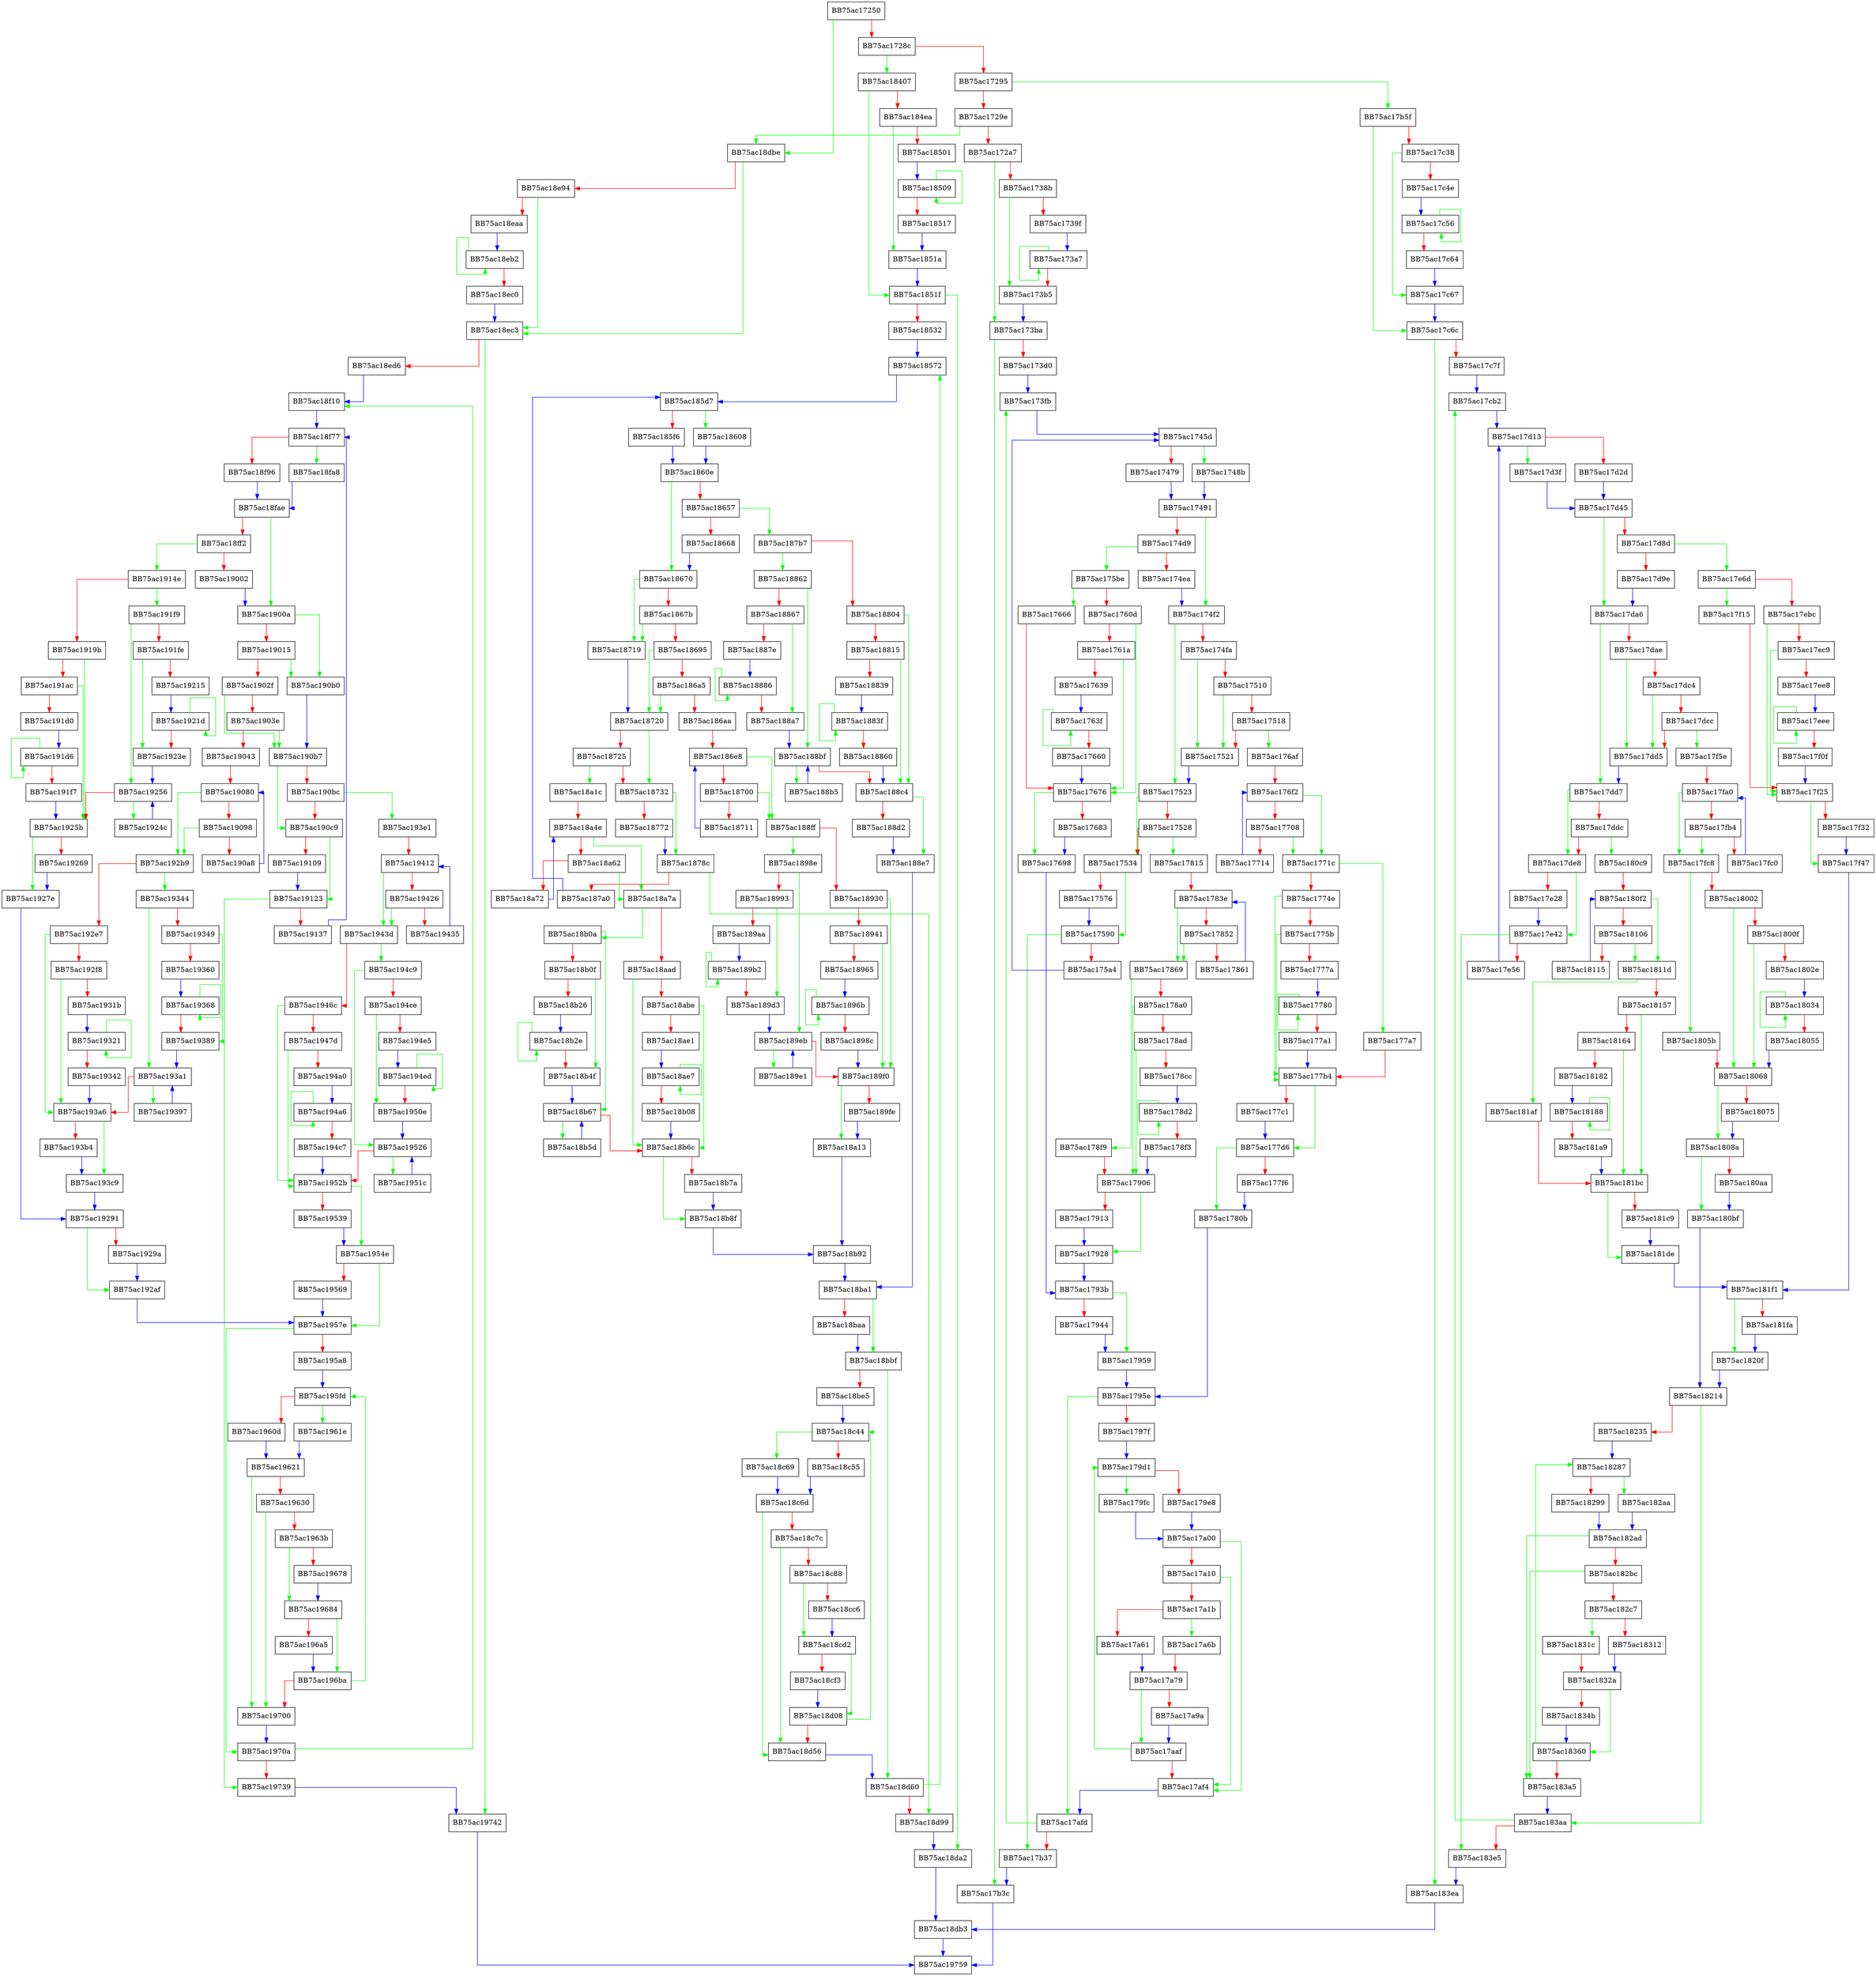 digraph ZSTD_compressBlock_fast_dictMatchState {
  node [shape="box"];
  graph [splines=ortho];
  BB75ac17250 -> BB75ac18dbe [color="green"];
  BB75ac17250 -> BB75ac1728c [color="red"];
  BB75ac1728c -> BB75ac18407 [color="green"];
  BB75ac1728c -> BB75ac17295 [color="red"];
  BB75ac17295 -> BB75ac17b5f [color="green"];
  BB75ac17295 -> BB75ac1729e [color="red"];
  BB75ac1729e -> BB75ac18dbe [color="green"];
  BB75ac1729e -> BB75ac172a7 [color="red"];
  BB75ac172a7 -> BB75ac173ba [color="green"];
  BB75ac172a7 -> BB75ac1738b [color="red"];
  BB75ac1738b -> BB75ac173b5 [color="green"];
  BB75ac1738b -> BB75ac1739f [color="red"];
  BB75ac1739f -> BB75ac173a7 [color="blue"];
  BB75ac173a7 -> BB75ac173a7 [color="green"];
  BB75ac173a7 -> BB75ac173b5 [color="red"];
  BB75ac173b5 -> BB75ac173ba [color="blue"];
  BB75ac173ba -> BB75ac17b3c [color="green"];
  BB75ac173ba -> BB75ac173d0 [color="red"];
  BB75ac173d0 -> BB75ac173fb [color="blue"];
  BB75ac173fb -> BB75ac1745d [color="blue"];
  BB75ac1745d -> BB75ac1748b [color="green"];
  BB75ac1745d -> BB75ac17479 [color="red"];
  BB75ac17479 -> BB75ac17491 [color="blue"];
  BB75ac1748b -> BB75ac17491 [color="blue"];
  BB75ac17491 -> BB75ac174f2 [color="green"];
  BB75ac17491 -> BB75ac174d9 [color="red"];
  BB75ac174d9 -> BB75ac175be [color="green"];
  BB75ac174d9 -> BB75ac174ea [color="red"];
  BB75ac174ea -> BB75ac174f2 [color="blue"];
  BB75ac174f2 -> BB75ac17523 [color="green"];
  BB75ac174f2 -> BB75ac174fa [color="red"];
  BB75ac174fa -> BB75ac17521 [color="green"];
  BB75ac174fa -> BB75ac17510 [color="red"];
  BB75ac17510 -> BB75ac17521 [color="green"];
  BB75ac17510 -> BB75ac17518 [color="red"];
  BB75ac17518 -> BB75ac176af [color="green"];
  BB75ac17518 -> BB75ac17521 [color="red"];
  BB75ac17521 -> BB75ac17523 [color="blue"];
  BB75ac17523 -> BB75ac17534 [color="green"];
  BB75ac17523 -> BB75ac17528 [color="red"];
  BB75ac17528 -> BB75ac17815 [color="green"];
  BB75ac17528 -> BB75ac17534 [color="red"];
  BB75ac17534 -> BB75ac17590 [color="green"];
  BB75ac17534 -> BB75ac17576 [color="red"];
  BB75ac17576 -> BB75ac17590 [color="blue"];
  BB75ac17590 -> BB75ac17b37 [color="green"];
  BB75ac17590 -> BB75ac175a4 [color="red"];
  BB75ac175a4 -> BB75ac1745d [color="blue"];
  BB75ac175be -> BB75ac17666 [color="green"];
  BB75ac175be -> BB75ac1760d [color="red"];
  BB75ac1760d -> BB75ac17676 [color="green"];
  BB75ac1760d -> BB75ac1761a [color="red"];
  BB75ac1761a -> BB75ac17676 [color="green"];
  BB75ac1761a -> BB75ac17639 [color="red"];
  BB75ac17639 -> BB75ac1763f [color="blue"];
  BB75ac1763f -> BB75ac1763f [color="green"];
  BB75ac1763f -> BB75ac17660 [color="red"];
  BB75ac17660 -> BB75ac17676 [color="blue"];
  BB75ac17666 -> BB75ac17676 [color="red"];
  BB75ac17676 -> BB75ac17698 [color="green"];
  BB75ac17676 -> BB75ac17683 [color="red"];
  BB75ac17683 -> BB75ac17698 [color="blue"];
  BB75ac17698 -> BB75ac1793b [color="blue"];
  BB75ac176af -> BB75ac176f2 [color="red"];
  BB75ac176f2 -> BB75ac1771c [color="green"];
  BB75ac176f2 -> BB75ac17708 [color="red"];
  BB75ac17708 -> BB75ac1771c [color="green"];
  BB75ac17708 -> BB75ac17714 [color="red"];
  BB75ac17714 -> BB75ac176f2 [color="blue"];
  BB75ac1771c -> BB75ac177a7 [color="green"];
  BB75ac1771c -> BB75ac1774e [color="red"];
  BB75ac1774e -> BB75ac177b4 [color="green"];
  BB75ac1774e -> BB75ac1775b [color="red"];
  BB75ac1775b -> BB75ac177b4 [color="green"];
  BB75ac1775b -> BB75ac1777a [color="red"];
  BB75ac1777a -> BB75ac17780 [color="blue"];
  BB75ac17780 -> BB75ac17780 [color="green"];
  BB75ac17780 -> BB75ac177a1 [color="red"];
  BB75ac177a1 -> BB75ac177b4 [color="blue"];
  BB75ac177a7 -> BB75ac177b4 [color="red"];
  BB75ac177b4 -> BB75ac177d6 [color="green"];
  BB75ac177b4 -> BB75ac177c1 [color="red"];
  BB75ac177c1 -> BB75ac177d6 [color="blue"];
  BB75ac177d6 -> BB75ac1780b [color="green"];
  BB75ac177d6 -> BB75ac177f6 [color="red"];
  BB75ac177f6 -> BB75ac1780b [color="blue"];
  BB75ac1780b -> BB75ac1795e [color="blue"];
  BB75ac17815 -> BB75ac1783e [color="red"];
  BB75ac1783e -> BB75ac17869 [color="green"];
  BB75ac1783e -> BB75ac17852 [color="red"];
  BB75ac17852 -> BB75ac17869 [color="green"];
  BB75ac17852 -> BB75ac17861 [color="red"];
  BB75ac17861 -> BB75ac1783e [color="blue"];
  BB75ac17869 -> BB75ac178f9 [color="green"];
  BB75ac17869 -> BB75ac178a0 [color="red"];
  BB75ac178a0 -> BB75ac17906 [color="green"];
  BB75ac178a0 -> BB75ac178ad [color="red"];
  BB75ac178ad -> BB75ac17906 [color="green"];
  BB75ac178ad -> BB75ac178cc [color="red"];
  BB75ac178cc -> BB75ac178d2 [color="blue"];
  BB75ac178d2 -> BB75ac178d2 [color="green"];
  BB75ac178d2 -> BB75ac178f3 [color="red"];
  BB75ac178f3 -> BB75ac17906 [color="blue"];
  BB75ac178f9 -> BB75ac17906 [color="red"];
  BB75ac17906 -> BB75ac17928 [color="green"];
  BB75ac17906 -> BB75ac17913 [color="red"];
  BB75ac17913 -> BB75ac17928 [color="blue"];
  BB75ac17928 -> BB75ac1793b [color="blue"];
  BB75ac1793b -> BB75ac17959 [color="green"];
  BB75ac1793b -> BB75ac17944 [color="red"];
  BB75ac17944 -> BB75ac17959 [color="blue"];
  BB75ac17959 -> BB75ac1795e [color="blue"];
  BB75ac1795e -> BB75ac17afd [color="green"];
  BB75ac1795e -> BB75ac1797f [color="red"];
  BB75ac1797f -> BB75ac179d1 [color="blue"];
  BB75ac179d1 -> BB75ac179fc [color="green"];
  BB75ac179d1 -> BB75ac179e8 [color="red"];
  BB75ac179e8 -> BB75ac17a00 [color="blue"];
  BB75ac179fc -> BB75ac17a00 [color="blue"];
  BB75ac17a00 -> BB75ac17af4 [color="green"];
  BB75ac17a00 -> BB75ac17a10 [color="red"];
  BB75ac17a10 -> BB75ac17af4 [color="green"];
  BB75ac17a10 -> BB75ac17a1b [color="red"];
  BB75ac17a1b -> BB75ac17a6b [color="green"];
  BB75ac17a1b -> BB75ac17a61 [color="red"];
  BB75ac17a61 -> BB75ac17a79 [color="blue"];
  BB75ac17a6b -> BB75ac17a79 [color="red"];
  BB75ac17a79 -> BB75ac17aaf [color="green"];
  BB75ac17a79 -> BB75ac17a9a [color="red"];
  BB75ac17a9a -> BB75ac17aaf [color="blue"];
  BB75ac17aaf -> BB75ac179d1 [color="green"];
  BB75ac17aaf -> BB75ac17af4 [color="red"];
  BB75ac17af4 -> BB75ac17afd [color="blue"];
  BB75ac17afd -> BB75ac173fb [color="green"];
  BB75ac17afd -> BB75ac17b37 [color="red"];
  BB75ac17b37 -> BB75ac17b3c [color="blue"];
  BB75ac17b3c -> BB75ac19759 [color="blue"];
  BB75ac17b5f -> BB75ac17c6c [color="green"];
  BB75ac17b5f -> BB75ac17c38 [color="red"];
  BB75ac17c38 -> BB75ac17c67 [color="green"];
  BB75ac17c38 -> BB75ac17c4e [color="red"];
  BB75ac17c4e -> BB75ac17c56 [color="blue"];
  BB75ac17c56 -> BB75ac17c56 [color="green"];
  BB75ac17c56 -> BB75ac17c64 [color="red"];
  BB75ac17c64 -> BB75ac17c67 [color="blue"];
  BB75ac17c67 -> BB75ac17c6c [color="blue"];
  BB75ac17c6c -> BB75ac183ea [color="green"];
  BB75ac17c6c -> BB75ac17c7f [color="red"];
  BB75ac17c7f -> BB75ac17cb2 [color="blue"];
  BB75ac17cb2 -> BB75ac17d13 [color="blue"];
  BB75ac17d13 -> BB75ac17d3f [color="green"];
  BB75ac17d13 -> BB75ac17d2d [color="red"];
  BB75ac17d2d -> BB75ac17d45 [color="blue"];
  BB75ac17d3f -> BB75ac17d45 [color="blue"];
  BB75ac17d45 -> BB75ac17da6 [color="green"];
  BB75ac17d45 -> BB75ac17d8d [color="red"];
  BB75ac17d8d -> BB75ac17e6d [color="green"];
  BB75ac17d8d -> BB75ac17d9e [color="red"];
  BB75ac17d9e -> BB75ac17da6 [color="blue"];
  BB75ac17da6 -> BB75ac17dd7 [color="green"];
  BB75ac17da6 -> BB75ac17dae [color="red"];
  BB75ac17dae -> BB75ac17dd5 [color="green"];
  BB75ac17dae -> BB75ac17dc4 [color="red"];
  BB75ac17dc4 -> BB75ac17dd5 [color="green"];
  BB75ac17dc4 -> BB75ac17dcc [color="red"];
  BB75ac17dcc -> BB75ac17f5e [color="green"];
  BB75ac17dcc -> BB75ac17dd5 [color="red"];
  BB75ac17dd5 -> BB75ac17dd7 [color="blue"];
  BB75ac17dd7 -> BB75ac17de8 [color="green"];
  BB75ac17dd7 -> BB75ac17ddc [color="red"];
  BB75ac17ddc -> BB75ac180c9 [color="green"];
  BB75ac17ddc -> BB75ac17de8 [color="red"];
  BB75ac17de8 -> BB75ac17e42 [color="green"];
  BB75ac17de8 -> BB75ac17e28 [color="red"];
  BB75ac17e28 -> BB75ac17e42 [color="blue"];
  BB75ac17e42 -> BB75ac183e5 [color="green"];
  BB75ac17e42 -> BB75ac17e56 [color="red"];
  BB75ac17e56 -> BB75ac17d13 [color="blue"];
  BB75ac17e6d -> BB75ac17f15 [color="green"];
  BB75ac17e6d -> BB75ac17ebc [color="red"];
  BB75ac17ebc -> BB75ac17f25 [color="green"];
  BB75ac17ebc -> BB75ac17ec9 [color="red"];
  BB75ac17ec9 -> BB75ac17f25 [color="green"];
  BB75ac17ec9 -> BB75ac17ee8 [color="red"];
  BB75ac17ee8 -> BB75ac17eee [color="blue"];
  BB75ac17eee -> BB75ac17eee [color="green"];
  BB75ac17eee -> BB75ac17f0f [color="red"];
  BB75ac17f0f -> BB75ac17f25 [color="blue"];
  BB75ac17f15 -> BB75ac17f25 [color="red"];
  BB75ac17f25 -> BB75ac17f47 [color="green"];
  BB75ac17f25 -> BB75ac17f32 [color="red"];
  BB75ac17f32 -> BB75ac17f47 [color="blue"];
  BB75ac17f47 -> BB75ac181f1 [color="blue"];
  BB75ac17f5e -> BB75ac17fa0 [color="red"];
  BB75ac17fa0 -> BB75ac17fc8 [color="green"];
  BB75ac17fa0 -> BB75ac17fb4 [color="red"];
  BB75ac17fb4 -> BB75ac17fc8 [color="green"];
  BB75ac17fb4 -> BB75ac17fc0 [color="red"];
  BB75ac17fc0 -> BB75ac17fa0 [color="blue"];
  BB75ac17fc8 -> BB75ac1805b [color="green"];
  BB75ac17fc8 -> BB75ac18002 [color="red"];
  BB75ac18002 -> BB75ac18068 [color="green"];
  BB75ac18002 -> BB75ac1800f [color="red"];
  BB75ac1800f -> BB75ac18068 [color="green"];
  BB75ac1800f -> BB75ac1802e [color="red"];
  BB75ac1802e -> BB75ac18034 [color="blue"];
  BB75ac18034 -> BB75ac18034 [color="green"];
  BB75ac18034 -> BB75ac18055 [color="red"];
  BB75ac18055 -> BB75ac18068 [color="blue"];
  BB75ac1805b -> BB75ac18068 [color="red"];
  BB75ac18068 -> BB75ac1808a [color="green"];
  BB75ac18068 -> BB75ac18075 [color="red"];
  BB75ac18075 -> BB75ac1808a [color="blue"];
  BB75ac1808a -> BB75ac180bf [color="green"];
  BB75ac1808a -> BB75ac180aa [color="red"];
  BB75ac180aa -> BB75ac180bf [color="blue"];
  BB75ac180bf -> BB75ac18214 [color="blue"];
  BB75ac180c9 -> BB75ac180f2 [color="red"];
  BB75ac180f2 -> BB75ac1811d [color="green"];
  BB75ac180f2 -> BB75ac18106 [color="red"];
  BB75ac18106 -> BB75ac1811d [color="green"];
  BB75ac18106 -> BB75ac18115 [color="red"];
  BB75ac18115 -> BB75ac180f2 [color="blue"];
  BB75ac1811d -> BB75ac181af [color="green"];
  BB75ac1811d -> BB75ac18157 [color="red"];
  BB75ac18157 -> BB75ac181bc [color="green"];
  BB75ac18157 -> BB75ac18164 [color="red"];
  BB75ac18164 -> BB75ac181bc [color="green"];
  BB75ac18164 -> BB75ac18182 [color="red"];
  BB75ac18182 -> BB75ac18188 [color="blue"];
  BB75ac18188 -> BB75ac18188 [color="green"];
  BB75ac18188 -> BB75ac181a9 [color="red"];
  BB75ac181a9 -> BB75ac181bc [color="blue"];
  BB75ac181af -> BB75ac181bc [color="red"];
  BB75ac181bc -> BB75ac181de [color="green"];
  BB75ac181bc -> BB75ac181c9 [color="red"];
  BB75ac181c9 -> BB75ac181de [color="blue"];
  BB75ac181de -> BB75ac181f1 [color="blue"];
  BB75ac181f1 -> BB75ac1820f [color="green"];
  BB75ac181f1 -> BB75ac181fa [color="red"];
  BB75ac181fa -> BB75ac1820f [color="blue"];
  BB75ac1820f -> BB75ac18214 [color="blue"];
  BB75ac18214 -> BB75ac183aa [color="green"];
  BB75ac18214 -> BB75ac18235 [color="red"];
  BB75ac18235 -> BB75ac18287 [color="blue"];
  BB75ac18287 -> BB75ac182aa [color="green"];
  BB75ac18287 -> BB75ac18299 [color="red"];
  BB75ac18299 -> BB75ac182ad [color="blue"];
  BB75ac182aa -> BB75ac182ad [color="blue"];
  BB75ac182ad -> BB75ac183a5 [color="green"];
  BB75ac182ad -> BB75ac182bc [color="red"];
  BB75ac182bc -> BB75ac183a5 [color="green"];
  BB75ac182bc -> BB75ac182c7 [color="red"];
  BB75ac182c7 -> BB75ac1831c [color="green"];
  BB75ac182c7 -> BB75ac18312 [color="red"];
  BB75ac18312 -> BB75ac1832a [color="blue"];
  BB75ac1831c -> BB75ac1832a [color="red"];
  BB75ac1832a -> BB75ac18360 [color="green"];
  BB75ac1832a -> BB75ac1834b [color="red"];
  BB75ac1834b -> BB75ac18360 [color="blue"];
  BB75ac18360 -> BB75ac18287 [color="green"];
  BB75ac18360 -> BB75ac183a5 [color="red"];
  BB75ac183a5 -> BB75ac183aa [color="blue"];
  BB75ac183aa -> BB75ac17cb2 [color="green"];
  BB75ac183aa -> BB75ac183e5 [color="red"];
  BB75ac183e5 -> BB75ac183ea [color="blue"];
  BB75ac183ea -> BB75ac18db3 [color="blue"];
  BB75ac18407 -> BB75ac1851f [color="green"];
  BB75ac18407 -> BB75ac184ea [color="red"];
  BB75ac184ea -> BB75ac1851a [color="green"];
  BB75ac184ea -> BB75ac18501 [color="red"];
  BB75ac18501 -> BB75ac18509 [color="blue"];
  BB75ac18509 -> BB75ac18509 [color="green"];
  BB75ac18509 -> BB75ac18517 [color="red"];
  BB75ac18517 -> BB75ac1851a [color="blue"];
  BB75ac1851a -> BB75ac1851f [color="blue"];
  BB75ac1851f -> BB75ac18da2 [color="green"];
  BB75ac1851f -> BB75ac18532 [color="red"];
  BB75ac18532 -> BB75ac18572 [color="blue"];
  BB75ac18572 -> BB75ac185d7 [color="blue"];
  BB75ac185d7 -> BB75ac18608 [color="green"];
  BB75ac185d7 -> BB75ac185f6 [color="red"];
  BB75ac185f6 -> BB75ac1860e [color="blue"];
  BB75ac18608 -> BB75ac1860e [color="blue"];
  BB75ac1860e -> BB75ac18670 [color="green"];
  BB75ac1860e -> BB75ac18657 [color="red"];
  BB75ac18657 -> BB75ac187b7 [color="green"];
  BB75ac18657 -> BB75ac18668 [color="red"];
  BB75ac18668 -> BB75ac18670 [color="blue"];
  BB75ac18670 -> BB75ac18719 [color="green"];
  BB75ac18670 -> BB75ac1867b [color="red"];
  BB75ac1867b -> BB75ac18719 [color="green"];
  BB75ac1867b -> BB75ac18695 [color="red"];
  BB75ac18695 -> BB75ac18720 [color="green"];
  BB75ac18695 -> BB75ac186a5 [color="red"];
  BB75ac186a5 -> BB75ac18720 [color="green"];
  BB75ac186a5 -> BB75ac186aa [color="red"];
  BB75ac186aa -> BB75ac186e8 [color="red"];
  BB75ac186e8 -> BB75ac188ff [color="green"];
  BB75ac186e8 -> BB75ac18700 [color="red"];
  BB75ac18700 -> BB75ac188ff [color="green"];
  BB75ac18700 -> BB75ac18711 [color="red"];
  BB75ac18711 -> BB75ac186e8 [color="blue"];
  BB75ac18719 -> BB75ac18720 [color="blue"];
  BB75ac18720 -> BB75ac18732 [color="green"];
  BB75ac18720 -> BB75ac18725 [color="red"];
  BB75ac18725 -> BB75ac18a1c [color="green"];
  BB75ac18725 -> BB75ac18732 [color="red"];
  BB75ac18732 -> BB75ac1878c [color="green"];
  BB75ac18732 -> BB75ac18772 [color="red"];
  BB75ac18772 -> BB75ac1878c [color="blue"];
  BB75ac1878c -> BB75ac18d99 [color="green"];
  BB75ac1878c -> BB75ac187a0 [color="red"];
  BB75ac187a0 -> BB75ac185d7 [color="blue"];
  BB75ac187b7 -> BB75ac18862 [color="green"];
  BB75ac187b7 -> BB75ac18804 [color="red"];
  BB75ac18804 -> BB75ac188c4 [color="green"];
  BB75ac18804 -> BB75ac18815 [color="red"];
  BB75ac18815 -> BB75ac188c4 [color="green"];
  BB75ac18815 -> BB75ac18839 [color="red"];
  BB75ac18839 -> BB75ac1883f [color="blue"];
  BB75ac1883f -> BB75ac1883f [color="green"];
  BB75ac1883f -> BB75ac18860 [color="red"];
  BB75ac18860 -> BB75ac188c4 [color="blue"];
  BB75ac18862 -> BB75ac188bf [color="green"];
  BB75ac18862 -> BB75ac18867 [color="red"];
  BB75ac18867 -> BB75ac188a7 [color="green"];
  BB75ac18867 -> BB75ac1887e [color="red"];
  BB75ac1887e -> BB75ac18886 [color="blue"];
  BB75ac18886 -> BB75ac18886 [color="green"];
  BB75ac18886 -> BB75ac188a7 [color="red"];
  BB75ac188a7 -> BB75ac188bf [color="blue"];
  BB75ac188b5 -> BB75ac188bf [color="blue"];
  BB75ac188bf -> BB75ac188b5 [color="green"];
  BB75ac188bf -> BB75ac188c4 [color="red"];
  BB75ac188c4 -> BB75ac188e7 [color="green"];
  BB75ac188c4 -> BB75ac188d2 [color="red"];
  BB75ac188d2 -> BB75ac188e7 [color="blue"];
  BB75ac188e7 -> BB75ac18ba1 [color="blue"];
  BB75ac188ff -> BB75ac1898e [color="green"];
  BB75ac188ff -> BB75ac18930 [color="red"];
  BB75ac18930 -> BB75ac189f0 [color="green"];
  BB75ac18930 -> BB75ac18941 [color="red"];
  BB75ac18941 -> BB75ac189f0 [color="green"];
  BB75ac18941 -> BB75ac18965 [color="red"];
  BB75ac18965 -> BB75ac1896b [color="blue"];
  BB75ac1896b -> BB75ac1896b [color="green"];
  BB75ac1896b -> BB75ac1898c [color="red"];
  BB75ac1898c -> BB75ac189f0 [color="blue"];
  BB75ac1898e -> BB75ac189eb [color="green"];
  BB75ac1898e -> BB75ac18993 [color="red"];
  BB75ac18993 -> BB75ac189d3 [color="green"];
  BB75ac18993 -> BB75ac189aa [color="red"];
  BB75ac189aa -> BB75ac189b2 [color="blue"];
  BB75ac189b2 -> BB75ac189b2 [color="green"];
  BB75ac189b2 -> BB75ac189d3 [color="red"];
  BB75ac189d3 -> BB75ac189eb [color="blue"];
  BB75ac189e1 -> BB75ac189eb [color="blue"];
  BB75ac189eb -> BB75ac189e1 [color="green"];
  BB75ac189eb -> BB75ac189f0 [color="red"];
  BB75ac189f0 -> BB75ac18a13 [color="green"];
  BB75ac189f0 -> BB75ac189fe [color="red"];
  BB75ac189fe -> BB75ac18a13 [color="blue"];
  BB75ac18a13 -> BB75ac18b92 [color="blue"];
  BB75ac18a1c -> BB75ac18a4e [color="red"];
  BB75ac18a4e -> BB75ac18a7a [color="green"];
  BB75ac18a4e -> BB75ac18a62 [color="red"];
  BB75ac18a62 -> BB75ac18a7a [color="green"];
  BB75ac18a62 -> BB75ac18a72 [color="red"];
  BB75ac18a72 -> BB75ac18a4e [color="blue"];
  BB75ac18a7a -> BB75ac18b0a [color="green"];
  BB75ac18a7a -> BB75ac18aad [color="red"];
  BB75ac18aad -> BB75ac18b6c [color="green"];
  BB75ac18aad -> BB75ac18abe [color="red"];
  BB75ac18abe -> BB75ac18b6c [color="green"];
  BB75ac18abe -> BB75ac18ae1 [color="red"];
  BB75ac18ae1 -> BB75ac18ae7 [color="blue"];
  BB75ac18ae7 -> BB75ac18ae7 [color="green"];
  BB75ac18ae7 -> BB75ac18b08 [color="red"];
  BB75ac18b08 -> BB75ac18b6c [color="blue"];
  BB75ac18b0a -> BB75ac18b67 [color="green"];
  BB75ac18b0a -> BB75ac18b0f [color="red"];
  BB75ac18b0f -> BB75ac18b4f [color="green"];
  BB75ac18b0f -> BB75ac18b26 [color="red"];
  BB75ac18b26 -> BB75ac18b2e [color="blue"];
  BB75ac18b2e -> BB75ac18b2e [color="green"];
  BB75ac18b2e -> BB75ac18b4f [color="red"];
  BB75ac18b4f -> BB75ac18b67 [color="blue"];
  BB75ac18b5d -> BB75ac18b67 [color="blue"];
  BB75ac18b67 -> BB75ac18b5d [color="green"];
  BB75ac18b67 -> BB75ac18b6c [color="red"];
  BB75ac18b6c -> BB75ac18b8f [color="green"];
  BB75ac18b6c -> BB75ac18b7a [color="red"];
  BB75ac18b7a -> BB75ac18b8f [color="blue"];
  BB75ac18b8f -> BB75ac18b92 [color="blue"];
  BB75ac18b92 -> BB75ac18ba1 [color="blue"];
  BB75ac18ba1 -> BB75ac18bbf [color="green"];
  BB75ac18ba1 -> BB75ac18baa [color="red"];
  BB75ac18baa -> BB75ac18bbf [color="blue"];
  BB75ac18bbf -> BB75ac18d60 [color="green"];
  BB75ac18bbf -> BB75ac18be5 [color="red"];
  BB75ac18be5 -> BB75ac18c44 [color="blue"];
  BB75ac18c44 -> BB75ac18c69 [color="green"];
  BB75ac18c44 -> BB75ac18c55 [color="red"];
  BB75ac18c55 -> BB75ac18c6d [color="blue"];
  BB75ac18c69 -> BB75ac18c6d [color="blue"];
  BB75ac18c6d -> BB75ac18d56 [color="green"];
  BB75ac18c6d -> BB75ac18c7c [color="red"];
  BB75ac18c7c -> BB75ac18d56 [color="green"];
  BB75ac18c7c -> BB75ac18c88 [color="red"];
  BB75ac18c88 -> BB75ac18cd2 [color="green"];
  BB75ac18c88 -> BB75ac18cc6 [color="red"];
  BB75ac18cc6 -> BB75ac18cd2 [color="blue"];
  BB75ac18cd2 -> BB75ac18d08 [color="green"];
  BB75ac18cd2 -> BB75ac18cf3 [color="red"];
  BB75ac18cf3 -> BB75ac18d08 [color="blue"];
  BB75ac18d08 -> BB75ac18c44 [color="green"];
  BB75ac18d08 -> BB75ac18d56 [color="red"];
  BB75ac18d56 -> BB75ac18d60 [color="blue"];
  BB75ac18d60 -> BB75ac18572 [color="green"];
  BB75ac18d60 -> BB75ac18d99 [color="red"];
  BB75ac18d99 -> BB75ac18da2 [color="blue"];
  BB75ac18da2 -> BB75ac18db3 [color="blue"];
  BB75ac18db3 -> BB75ac19759 [color="blue"];
  BB75ac18dbe -> BB75ac18ec3 [color="green"];
  BB75ac18dbe -> BB75ac18e94 [color="red"];
  BB75ac18e94 -> BB75ac18ec3 [color="green"];
  BB75ac18e94 -> BB75ac18eaa [color="red"];
  BB75ac18eaa -> BB75ac18eb2 [color="blue"];
  BB75ac18eb2 -> BB75ac18eb2 [color="green"];
  BB75ac18eb2 -> BB75ac18ec0 [color="red"];
  BB75ac18ec0 -> BB75ac18ec3 [color="blue"];
  BB75ac18ec3 -> BB75ac19742 [color="green"];
  BB75ac18ec3 -> BB75ac18ed6 [color="red"];
  BB75ac18ed6 -> BB75ac18f10 [color="blue"];
  BB75ac18f10 -> BB75ac18f77 [color="blue"];
  BB75ac18f77 -> BB75ac18fa8 [color="green"];
  BB75ac18f77 -> BB75ac18f96 [color="red"];
  BB75ac18f96 -> BB75ac18fae [color="blue"];
  BB75ac18fa8 -> BB75ac18fae [color="blue"];
  BB75ac18fae -> BB75ac1900a [color="green"];
  BB75ac18fae -> BB75ac18ff2 [color="red"];
  BB75ac18ff2 -> BB75ac1914e [color="green"];
  BB75ac18ff2 -> BB75ac19002 [color="red"];
  BB75ac19002 -> BB75ac1900a [color="blue"];
  BB75ac1900a -> BB75ac190b0 [color="green"];
  BB75ac1900a -> BB75ac19015 [color="red"];
  BB75ac19015 -> BB75ac190b0 [color="green"];
  BB75ac19015 -> BB75ac1902f [color="red"];
  BB75ac1902f -> BB75ac190b7 [color="green"];
  BB75ac1902f -> BB75ac1903e [color="red"];
  BB75ac1903e -> BB75ac190b7 [color="green"];
  BB75ac1903e -> BB75ac19043 [color="red"];
  BB75ac19043 -> BB75ac19080 [color="red"];
  BB75ac19080 -> BB75ac192b9 [color="green"];
  BB75ac19080 -> BB75ac19098 [color="red"];
  BB75ac19098 -> BB75ac192b9 [color="green"];
  BB75ac19098 -> BB75ac190a8 [color="red"];
  BB75ac190a8 -> BB75ac19080 [color="blue"];
  BB75ac190b0 -> BB75ac190b7 [color="blue"];
  BB75ac190b7 -> BB75ac190c9 [color="green"];
  BB75ac190b7 -> BB75ac190bc [color="red"];
  BB75ac190bc -> BB75ac193e1 [color="green"];
  BB75ac190bc -> BB75ac190c9 [color="red"];
  BB75ac190c9 -> BB75ac19123 [color="green"];
  BB75ac190c9 -> BB75ac19109 [color="red"];
  BB75ac19109 -> BB75ac19123 [color="blue"];
  BB75ac19123 -> BB75ac19739 [color="green"];
  BB75ac19123 -> BB75ac19137 [color="red"];
  BB75ac19137 -> BB75ac18f77 [color="blue"];
  BB75ac1914e -> BB75ac191f9 [color="green"];
  BB75ac1914e -> BB75ac1919b [color="red"];
  BB75ac1919b -> BB75ac1925b [color="green"];
  BB75ac1919b -> BB75ac191ac [color="red"];
  BB75ac191ac -> BB75ac1925b [color="green"];
  BB75ac191ac -> BB75ac191d0 [color="red"];
  BB75ac191d0 -> BB75ac191d6 [color="blue"];
  BB75ac191d6 -> BB75ac191d6 [color="green"];
  BB75ac191d6 -> BB75ac191f7 [color="red"];
  BB75ac191f7 -> BB75ac1925b [color="blue"];
  BB75ac191f9 -> BB75ac19256 [color="green"];
  BB75ac191f9 -> BB75ac191fe [color="red"];
  BB75ac191fe -> BB75ac1923e [color="green"];
  BB75ac191fe -> BB75ac19215 [color="red"];
  BB75ac19215 -> BB75ac1921d [color="blue"];
  BB75ac1921d -> BB75ac1921d [color="green"];
  BB75ac1921d -> BB75ac1923e [color="red"];
  BB75ac1923e -> BB75ac19256 [color="blue"];
  BB75ac1924c -> BB75ac19256 [color="blue"];
  BB75ac19256 -> BB75ac1924c [color="green"];
  BB75ac19256 -> BB75ac1925b [color="red"];
  BB75ac1925b -> BB75ac1927e [color="green"];
  BB75ac1925b -> BB75ac19269 [color="red"];
  BB75ac19269 -> BB75ac1927e [color="blue"];
  BB75ac1927e -> BB75ac19291 [color="blue"];
  BB75ac19291 -> BB75ac192af [color="green"];
  BB75ac19291 -> BB75ac1929a [color="red"];
  BB75ac1929a -> BB75ac192af [color="blue"];
  BB75ac192af -> BB75ac1957e [color="blue"];
  BB75ac192b9 -> BB75ac19344 [color="green"];
  BB75ac192b9 -> BB75ac192e7 [color="red"];
  BB75ac192e7 -> BB75ac193a6 [color="green"];
  BB75ac192e7 -> BB75ac192f8 [color="red"];
  BB75ac192f8 -> BB75ac193a6 [color="green"];
  BB75ac192f8 -> BB75ac1931b [color="red"];
  BB75ac1931b -> BB75ac19321 [color="blue"];
  BB75ac19321 -> BB75ac19321 [color="green"];
  BB75ac19321 -> BB75ac19342 [color="red"];
  BB75ac19342 -> BB75ac193a6 [color="blue"];
  BB75ac19344 -> BB75ac193a1 [color="green"];
  BB75ac19344 -> BB75ac19349 [color="red"];
  BB75ac19349 -> BB75ac19389 [color="green"];
  BB75ac19349 -> BB75ac19360 [color="red"];
  BB75ac19360 -> BB75ac19368 [color="blue"];
  BB75ac19368 -> BB75ac19368 [color="green"];
  BB75ac19368 -> BB75ac19389 [color="red"];
  BB75ac19389 -> BB75ac193a1 [color="blue"];
  BB75ac19397 -> BB75ac193a1 [color="blue"];
  BB75ac193a1 -> BB75ac19397 [color="green"];
  BB75ac193a1 -> BB75ac193a6 [color="red"];
  BB75ac193a6 -> BB75ac193c9 [color="green"];
  BB75ac193a6 -> BB75ac193b4 [color="red"];
  BB75ac193b4 -> BB75ac193c9 [color="blue"];
  BB75ac193c9 -> BB75ac19291 [color="blue"];
  BB75ac193e1 -> BB75ac19412 [color="red"];
  BB75ac19412 -> BB75ac1943d [color="green"];
  BB75ac19412 -> BB75ac19426 [color="red"];
  BB75ac19426 -> BB75ac1943d [color="green"];
  BB75ac19426 -> BB75ac19435 [color="red"];
  BB75ac19435 -> BB75ac19412 [color="blue"];
  BB75ac1943d -> BB75ac194c9 [color="green"];
  BB75ac1943d -> BB75ac1946c [color="red"];
  BB75ac1946c -> BB75ac1952b [color="green"];
  BB75ac1946c -> BB75ac1947d [color="red"];
  BB75ac1947d -> BB75ac1952b [color="green"];
  BB75ac1947d -> BB75ac194a0 [color="red"];
  BB75ac194a0 -> BB75ac194a6 [color="blue"];
  BB75ac194a6 -> BB75ac194a6 [color="green"];
  BB75ac194a6 -> BB75ac194c7 [color="red"];
  BB75ac194c7 -> BB75ac1952b [color="blue"];
  BB75ac194c9 -> BB75ac19526 [color="green"];
  BB75ac194c9 -> BB75ac194ce [color="red"];
  BB75ac194ce -> BB75ac1950e [color="green"];
  BB75ac194ce -> BB75ac194e5 [color="red"];
  BB75ac194e5 -> BB75ac194ed [color="blue"];
  BB75ac194ed -> BB75ac194ed [color="green"];
  BB75ac194ed -> BB75ac1950e [color="red"];
  BB75ac1950e -> BB75ac19526 [color="blue"];
  BB75ac1951c -> BB75ac19526 [color="blue"];
  BB75ac19526 -> BB75ac1951c [color="green"];
  BB75ac19526 -> BB75ac1952b [color="red"];
  BB75ac1952b -> BB75ac1954e [color="green"];
  BB75ac1952b -> BB75ac19539 [color="red"];
  BB75ac19539 -> BB75ac1954e [color="blue"];
  BB75ac1954e -> BB75ac1957e [color="green"];
  BB75ac1954e -> BB75ac19569 [color="red"];
  BB75ac19569 -> BB75ac1957e [color="blue"];
  BB75ac1957e -> BB75ac1970a [color="green"];
  BB75ac1957e -> BB75ac195a8 [color="red"];
  BB75ac195a8 -> BB75ac195fd [color="blue"];
  BB75ac195fd -> BB75ac1961e [color="green"];
  BB75ac195fd -> BB75ac1960d [color="red"];
  BB75ac1960d -> BB75ac19621 [color="blue"];
  BB75ac1961e -> BB75ac19621 [color="blue"];
  BB75ac19621 -> BB75ac19700 [color="green"];
  BB75ac19621 -> BB75ac19630 [color="red"];
  BB75ac19630 -> BB75ac19700 [color="green"];
  BB75ac19630 -> BB75ac1963b [color="red"];
  BB75ac1963b -> BB75ac19684 [color="green"];
  BB75ac1963b -> BB75ac19678 [color="red"];
  BB75ac19678 -> BB75ac19684 [color="blue"];
  BB75ac19684 -> BB75ac196ba [color="green"];
  BB75ac19684 -> BB75ac196a5 [color="red"];
  BB75ac196a5 -> BB75ac196ba [color="blue"];
  BB75ac196ba -> BB75ac195fd [color="green"];
  BB75ac196ba -> BB75ac19700 [color="red"];
  BB75ac19700 -> BB75ac1970a [color="blue"];
  BB75ac1970a -> BB75ac18f10 [color="green"];
  BB75ac1970a -> BB75ac19739 [color="red"];
  BB75ac19739 -> BB75ac19742 [color="blue"];
  BB75ac19742 -> BB75ac19759 [color="blue"];
}